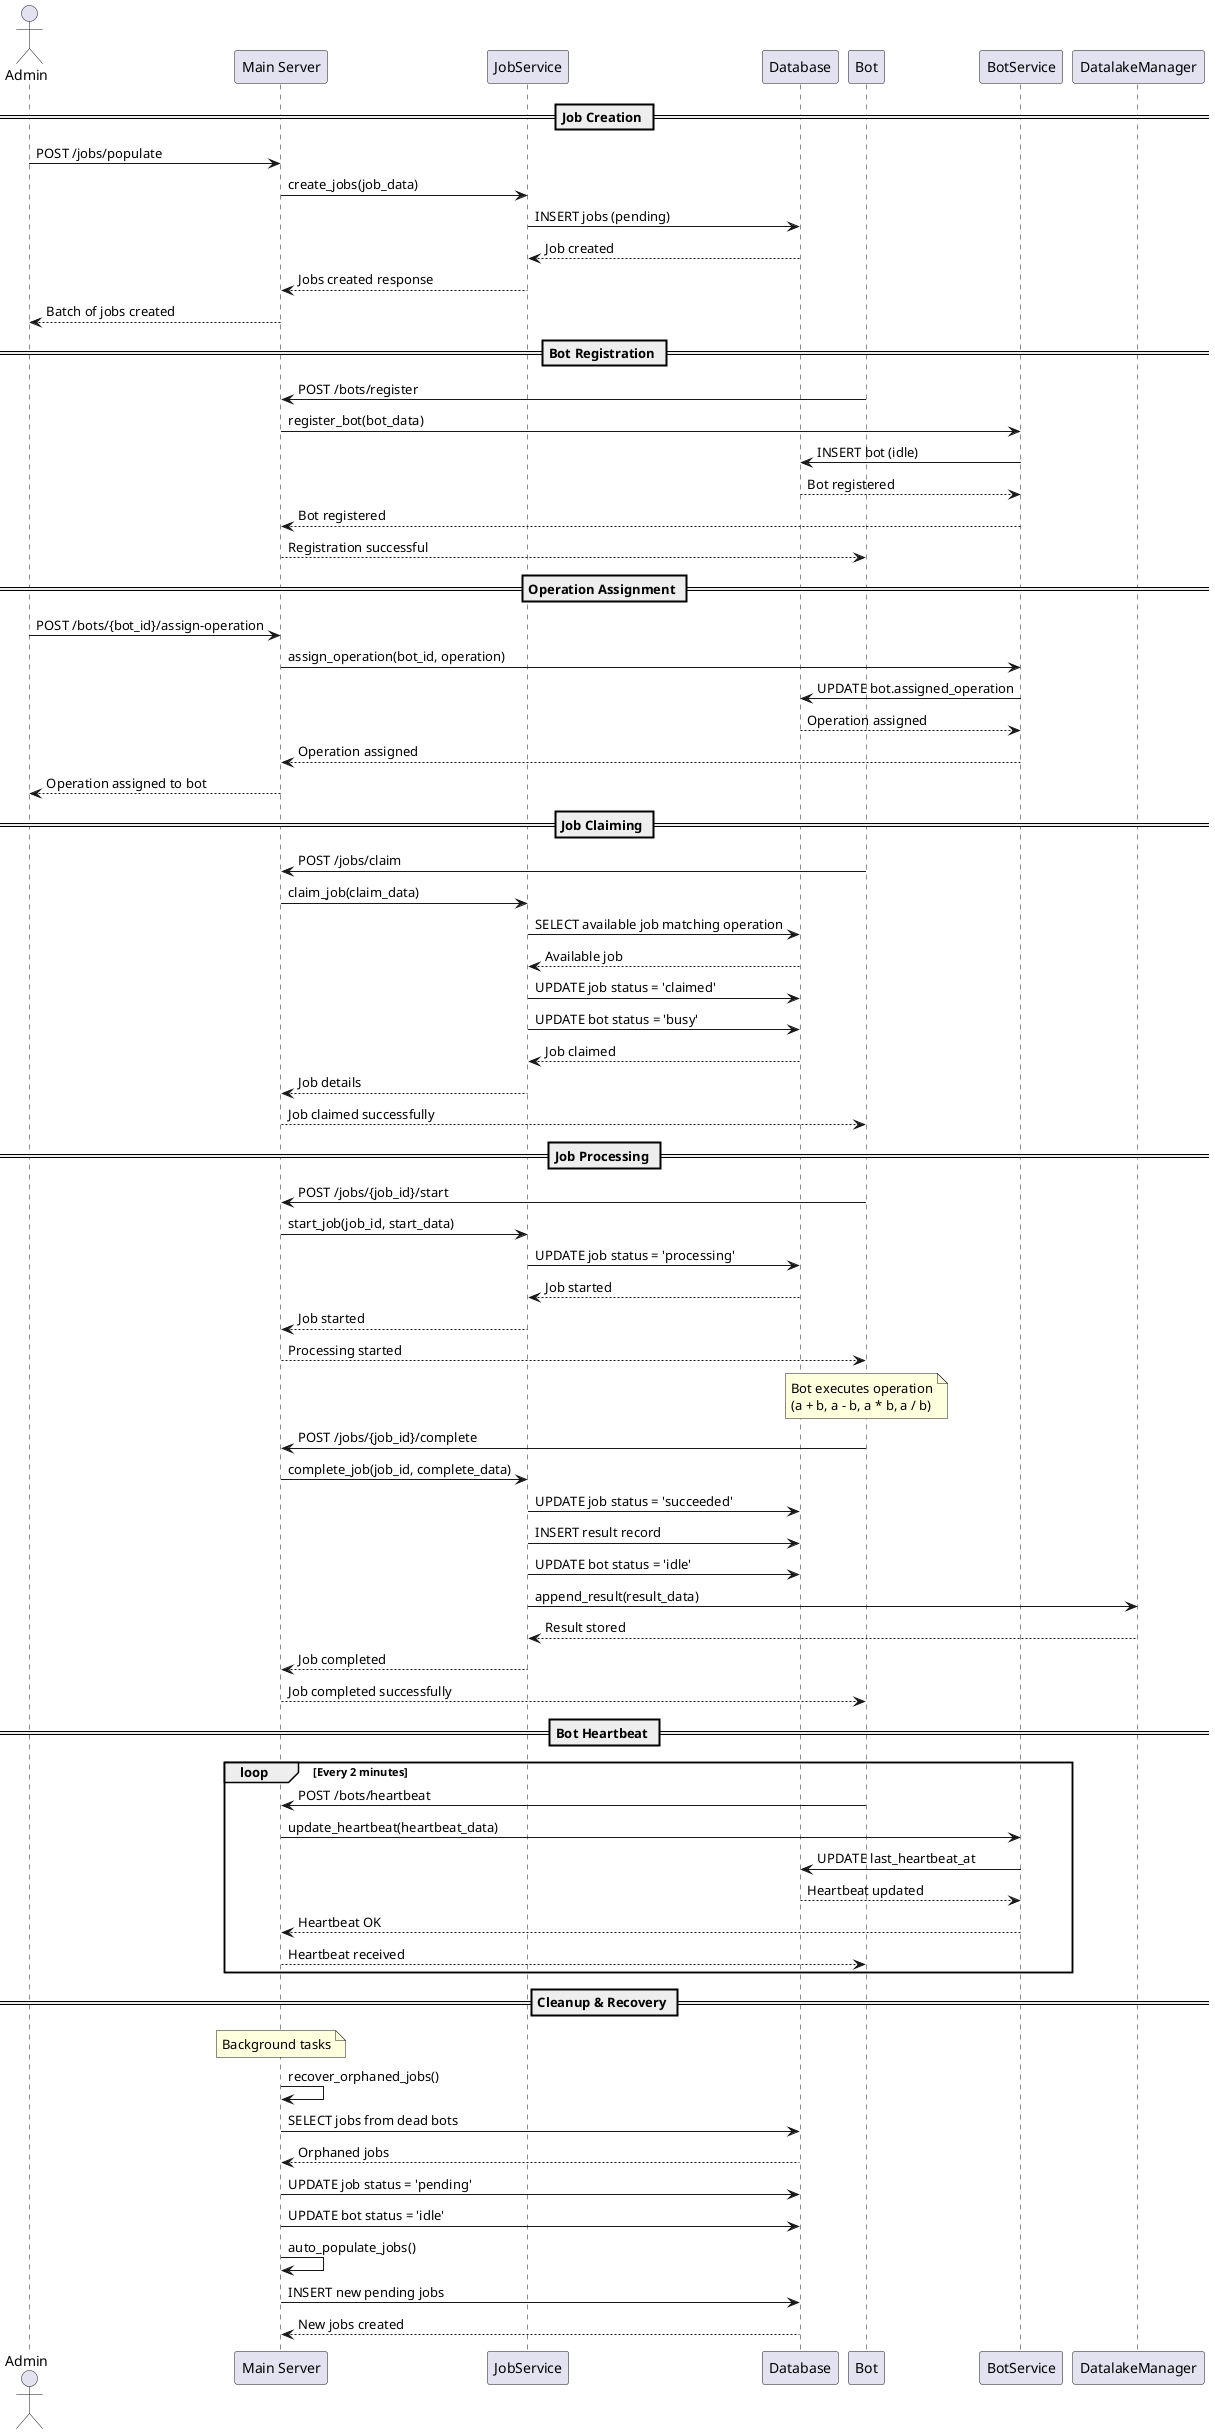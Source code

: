 @startuml Job Processing Sequence Diagram

actor "Admin" as Admin
participant "Main Server" as Server
participant "JobService" as JobSvc
participant "Database" as DB
participant "Bot" as Bot
participant "BotService" as BotSvc
participant "DatalakeManager" as Datalake

== Job Creation ==
Admin -> Server: POST /jobs/populate
Server -> JobSvc: create_jobs(job_data)
JobSvc -> DB: INSERT jobs (pending)
DB --> JobSvc: Job created
JobSvc --> Server: Jobs created response
Server --> Admin: Batch of jobs created

== Bot Registration ==
Bot -> Server: POST /bots/register
Server -> BotSvc: register_bot(bot_data)
BotSvc -> DB: INSERT bot (idle)
DB --> BotSvc: Bot registered
BotSvc --> Server: Bot registered
Server --> Bot: Registration successful

== Operation Assignment ==
Admin -> Server: POST /bots/{bot_id}/assign-operation
Server -> BotSvc: assign_operation(bot_id, operation)
BotSvc -> DB: UPDATE bot.assigned_operation
DB --> BotSvc: Operation assigned
BotSvc --> Server: Operation assigned
Server --> Admin: Operation assigned to bot

== Job Claiming ==
Bot -> Server: POST /jobs/claim
Server -> JobSvc: claim_job(claim_data)
JobSvc -> DB: SELECT available job matching operation
DB --> JobSvc: Available job
JobSvc -> DB: UPDATE job status = 'claimed'
JobSvc -> DB: UPDATE bot status = 'busy'
DB --> JobSvc: Job claimed
JobSvc --> Server: Job details
Server --> Bot: Job claimed successfully

== Job Processing ==
Bot -> Server: POST /jobs/{job_id}/start
Server -> JobSvc: start_job(job_id, start_data)
JobSvc -> DB: UPDATE job status = 'processing'
DB --> JobSvc: Job started
JobSvc --> Server: Job started
Server --> Bot: Processing started

note over Bot: Bot executes operation\n(a + b, a - b, a * b, a / b)

Bot -> Server: POST /jobs/{job_id}/complete
Server -> JobSvc: complete_job(job_id, complete_data)
JobSvc -> DB: UPDATE job status = 'succeeded'
JobSvc -> DB: INSERT result record
JobSvc -> DB: UPDATE bot status = 'idle'
JobSvc -> Datalake: append_result(result_data)
Datalake --> JobSvc: Result stored
JobSvc --> Server: Job completed
Server --> Bot: Job completed successfully

== Bot Heartbeat ==
loop Every 2 minutes
    Bot -> Server: POST /bots/heartbeat
    Server -> BotSvc: update_heartbeat(heartbeat_data)
    BotSvc -> DB: UPDATE last_heartbeat_at
    DB --> BotSvc: Heartbeat updated
    BotSvc --> Server: Heartbeat OK
    Server --> Bot: Heartbeat received
end

== Cleanup & Recovery ==
note over Server: Background tasks
Server -> Server: recover_orphaned_jobs()
Server -> DB: SELECT jobs from dead bots
DB --> Server: Orphaned jobs
Server -> DB: UPDATE job status = 'pending'
Server -> DB: UPDATE bot status = 'idle'

Server -> Server: auto_populate_jobs()
Server -> DB: INSERT new pending jobs
DB --> Server: New jobs created

@enduml
